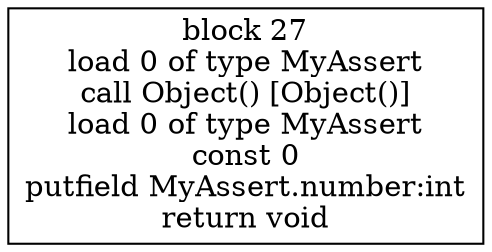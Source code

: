 digraph "MyAssert()" {
size = "11,7.5";
codeblock_27 [ shape = box, label = "block 27\nload 0 of type MyAssert\ncall Object() [Object()]\nload 0 of type MyAssert\nconst 0\nputfield MyAssert.number:int\nreturn void"];
}